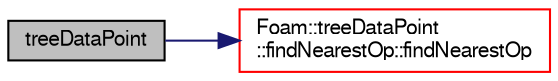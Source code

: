 digraph "treeDataPoint"
{
  bgcolor="transparent";
  edge [fontname="FreeSans",fontsize="10",labelfontname="FreeSans",labelfontsize="10"];
  node [fontname="FreeSans",fontsize="10",shape=record];
  rankdir="LR";
  Node2 [label="treeDataPoint",height=0.2,width=0.4,color="black", fillcolor="grey75", style="filled", fontcolor="black"];
  Node2 -> Node3 [color="midnightblue",fontsize="10",style="solid",fontname="FreeSans"];
  Node3 [label="Foam::treeDataPoint\l::findNearestOp::findNearestOp",height=0.2,width=0.4,color="red",URL="$a25058.html#a6598a0a5db4ce815dd1675cf2b8293bc"];
}

